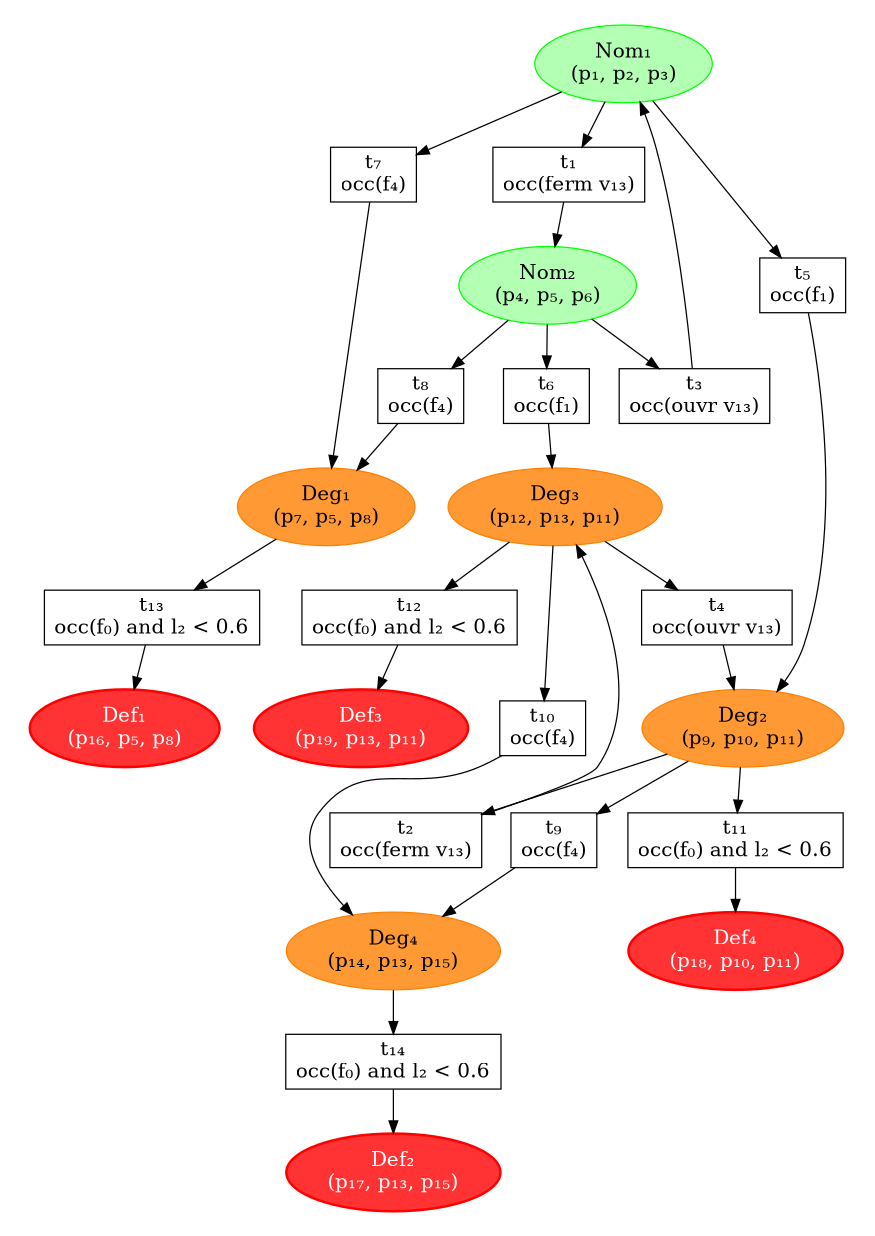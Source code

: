 digraph {
  ratio=fill;
  size="5.83,8.27!";
 node [fontsize=16];
  node [label="N", fillcolor="#FFFFFF", fontcolor="#000000", style=filled];
  edge [style="solid"];
  graph [splines="true", overlap="false"];
  subgraph cluster_139888722862152 {
    graph [
      style="invis"
    ];
    node_15
      [
        fillcolor="#ff9933"
        color="#ff8000"
        shape="ellipse"
        label="Deg₃\n(p₁₂, p₁₃, p₁₁)"
      ];
    node_5
      [
        style="filled, bold"
        fontcolor="#ffffff"
        label="Def₁\n(p₁₆, p₅, p₈)"
        fillcolor="#ff3333"
        color="#ff0000"
        shape="ellipse"
      ];
    node_13
      [
        shape="rectangle"
        label="t₁
occ(ferm v₁₃)"
      ];
    node_0
      [
        fillcolor="#b3ffb3"
        color="#00ff00"
        shape="ellipse"
        label="Nom₁\n(p₁, p₂, p₃)"
      ];
    node_10
      [
        shape="rectangle"
        label="t₇
occ(f₄)"
      ];
    node_3
      [
        shape="rectangle"
        label="t₆
occ(f₁)"
      ];
    node_21
      [
        shape="rectangle"
        label="t₈
occ(f₄)"
      ];
    node_11
      [
        style="filled, bold"
        fontcolor="#ffffff"
        label="Def₄\n(p₁₈, p₁₀, p₁₁)"
        fillcolor="#ff3333"
        color="#ff0000"
        shape="ellipse"
      ];
    node_7
      [
        shape="rectangle"
        label="t₁₄
occ(f₀) and l₂ < 0.6"
      ];
    node_23
      [
        fillcolor="#ff9933"
        color="#ff8000"
        shape="ellipse"
        label="Deg₂\n(p₉, p₁₀, p₁₁)"
      ];
    node_8
      [
        shape="rectangle"
        label="t₁₁
occ(f₀) and l₂ < 0.6"
      ];
    node_1
      [
        shape="rectangle"
        label="t₃
occ(ouvr v₁₃)"
      ];
    node_6
      [
        fillcolor="#b3ffb3"
        color="#00ff00"
        shape="ellipse"
        label="Nom₂\n(p₄, p₅, p₆)"
      ];
    node_14
      [
        shape="rectangle"
        label="t₁₀
occ(f₄)"
      ];
    node_17
      [
        style="filled, bold"
        fontcolor="#ffffff"
        label="Def₃\n(p₁₉, p₁₃, p₁₁)"
        fillcolor="#ff3333"
        color="#ff0000"
        shape="ellipse"
      ];
    node_16
      [
        shape="rectangle"
        label="t₉
occ(f₄)"
      ];
    node_19
      [
        style="filled, bold"
        fontcolor="#ffffff"
        label="Def₂\n(p₁₇, p₁₃, p₁₅)"
        fillcolor="#ff3333"
        color="#ff0000"
        shape="ellipse"
      ];
    node_12
      [
        shape="rectangle"
        label="t₂
occ(ferm v₁₃)"
      ];
    node_9
      [
        shape="rectangle"
        label="t₅
occ(f₁)"
      ];
    node_20
      [
        shape="rectangle"
        label="t₄
occ(ouvr v₁₃)"
      ];
    node_18
      [
        fillcolor="#ff9933"
        color="#ff8000"
        shape="ellipse"
        label="Deg₄\n(p₁₄, p₁₃, p₁₅)"
      ];
    node_22
      [
        shape="rectangle"
        label="t₁₃
occ(f₀) and l₂ < 0.6"
      ];
    node_2
      [
        fillcolor="#ff9933"
        color="#ff8000"
        shape="ellipse"
        label="Deg₁\n(p₇, p₅, p₈)"
      ];
    node_4
      [
        shape="rectangle"
        label="t₁₂
occ(f₀) and l₂ < 0.6"
      ];
    node_23 -> node_12
      [
        arrowhead="normal"
        label=""
      ];
    node_9 -> node_23
      [
        arrowhead="normal"
        label=""
      ];
    node_4 -> node_17
      [
        arrowhead="normal"
        label=""
      ];
    node_14 -> node_18
      [
        arrowhead="normal"
        label=""
      ];
    node_13 -> node_6
      [
        arrowhead="normal"
        label=""
      ];
    node_20 -> node_23
      [
        arrowhead="normal"
        label=""
      ];
    node_0 -> node_9
      [
        arrowhead="normal"
        label=""
      ];
    node_0 -> node_13
      [
        arrowhead="normal"
        label=""
      ];
    node_18 -> node_7
      [
        arrowhead="normal"
        label=""
      ];
    node_15 -> node_14
      [
        arrowhead="normal"
        label=""
      ];
    node_12 -> node_15
      [
        arrowhead="normal"
        label=""
      ];
    node_2 -> node_22
      [
        arrowhead="normal"
        label=""
      ];
    node_6 -> node_1
      [
        arrowhead="normal"
        label=""
      ];
    node_6 -> node_21
      [
        arrowhead="normal"
        label=""
      ];
    node_16 -> node_18
      [
        arrowhead="normal"
        label=""
      ];
    node_23 -> node_16
      [
        arrowhead="normal"
        label=""
      ];
    node_8 -> node_11
      [
        arrowhead="normal"
        label=""
      ];
    node_6 -> node_3
      [
        arrowhead="normal"
        label=""
      ];
    node_15 -> node_20
      [
        arrowhead="normal"
        label=""
      ];
    node_3 -> node_15
      [
        arrowhead="normal"
        label=""
      ];
    node_22 -> node_5
      [
        arrowhead="normal"
        label=""
      ];
    node_7 -> node_19
      [
        arrowhead="normal"
        label=""
      ];
    node_0 -> node_10
      [
        arrowhead="normal"
        label=""
      ];
    node_1 -> node_0
      [
        arrowhead="normal"
        label=""
      ];
    node_15 -> node_4
      [
        arrowhead="normal"
        label=""
      ];
    node_10 -> node_2
      [
        arrowhead="normal"
        label=""
      ];
    node_21 -> node_2
      [
        arrowhead="normal"
        label=""
      ];
    node_23 -> node_8
      [
        arrowhead="normal"
        label=""
      ];
  }
}